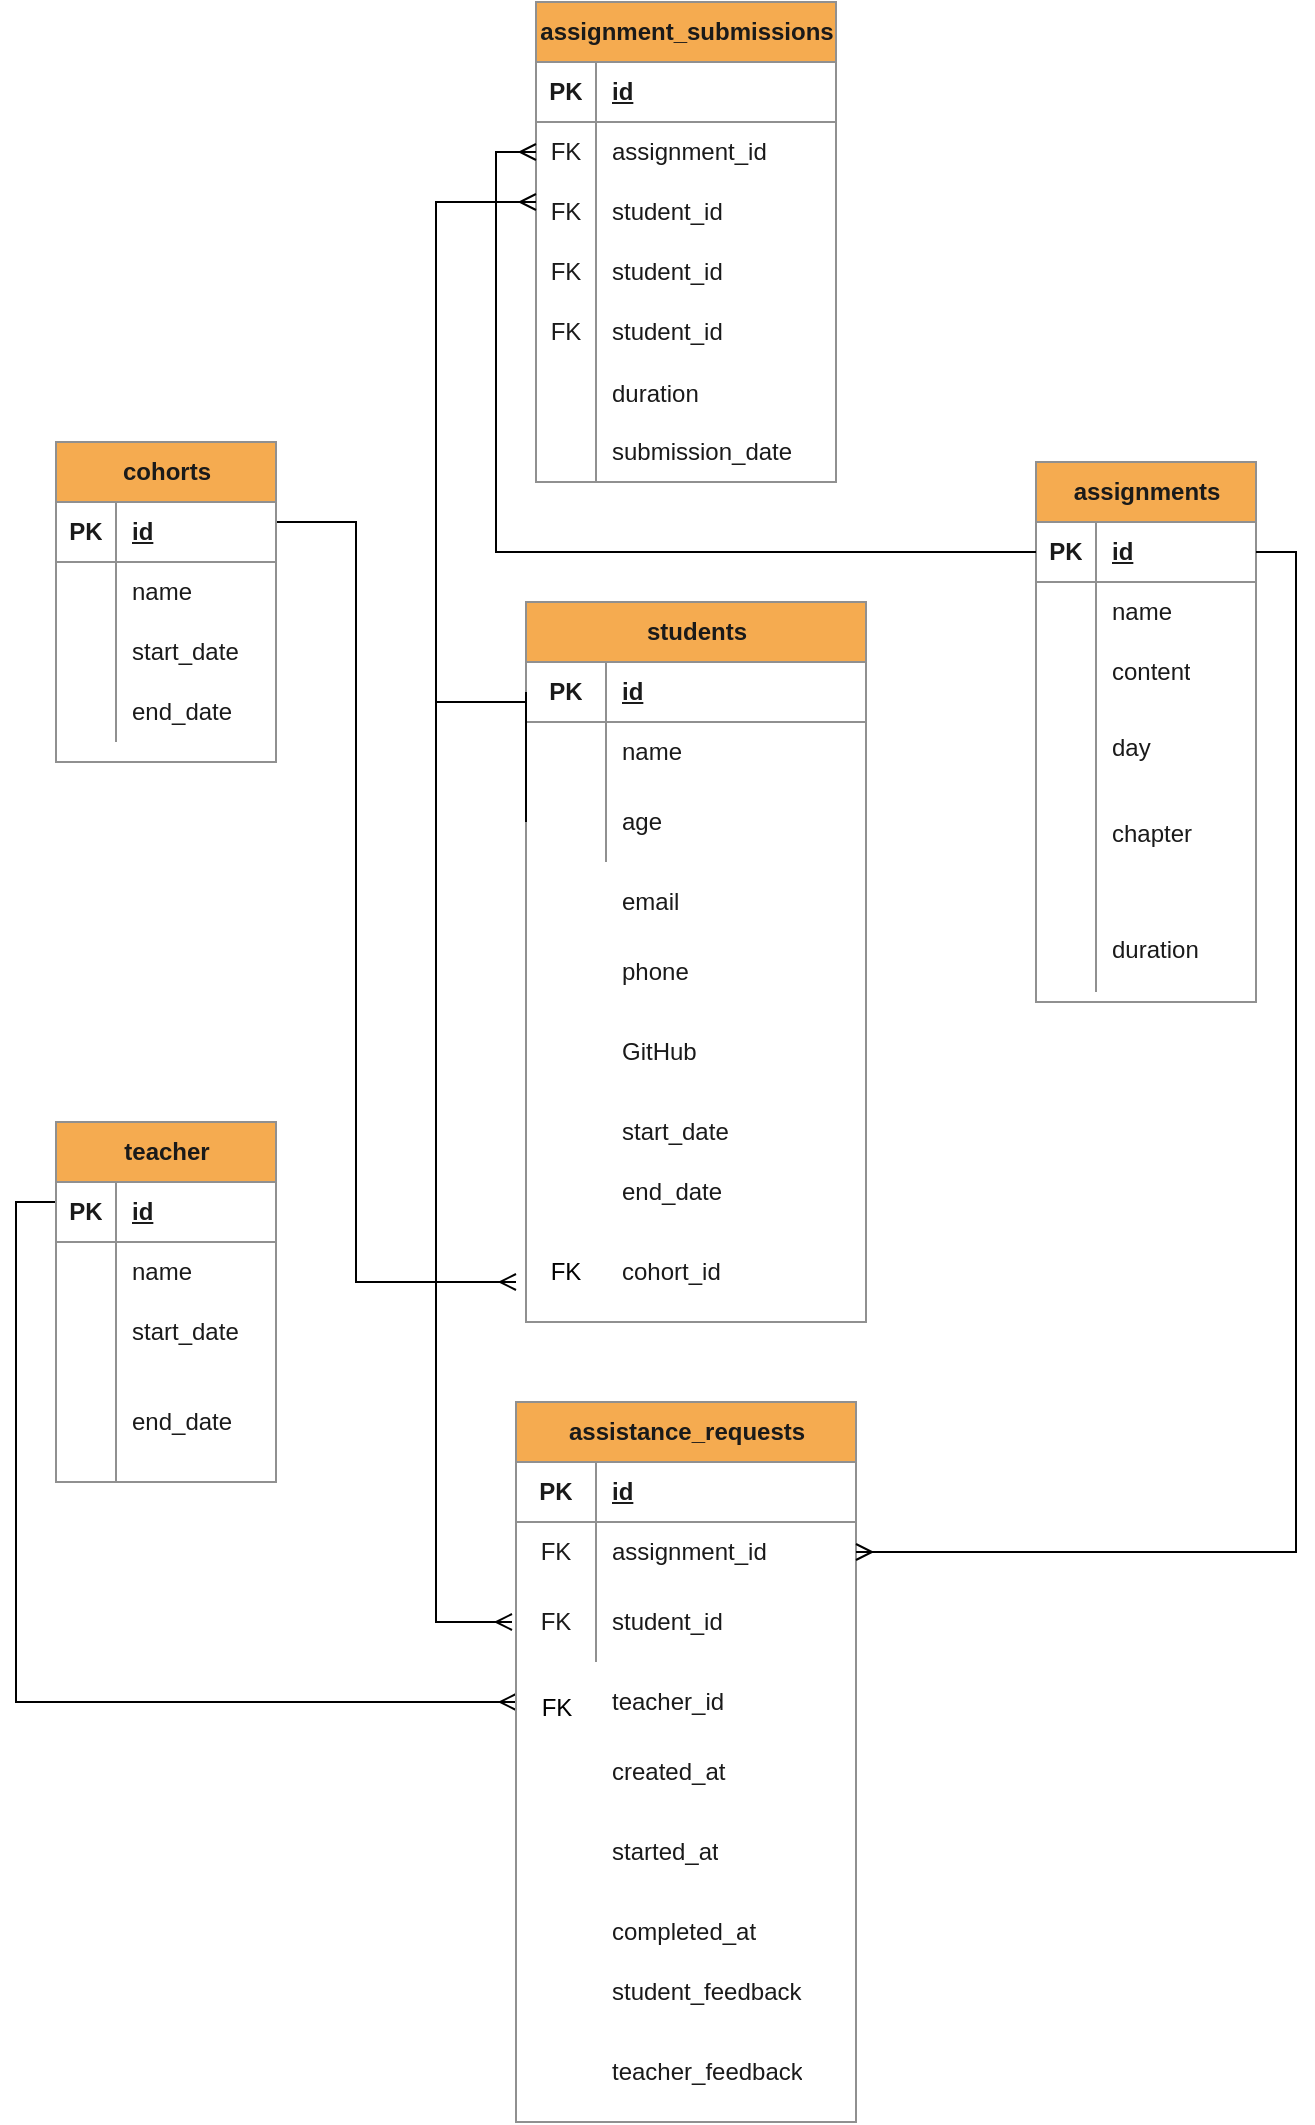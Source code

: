 <mxfile version="21.6.6" type="github">
  <diagram name="Page-1" id="BrbB62-SctLCINpABMO3">
    <mxGraphModel dx="906" dy="568" grid="1" gridSize="10" guides="1" tooltips="1" connect="1" arrows="1" fold="1" page="1" pageScale="1" pageWidth="1100" pageHeight="850" background="none" math="0" shadow="0">
      <root>
        <mxCell id="0" />
        <mxCell id="1" parent="0" />
        <mxCell id="lN2WVKWm2PBu4S2sIDYp-56" value="assignment_submissions" style="shape=table;startSize=30;container=1;collapsible=1;childLayout=tableLayout;fixedRows=1;rowLines=0;fontStyle=1;align=center;resizeLast=1;html=1;strokeColor=#909090;fontColor=#1A1A1A;fillColor=#F5AB50;" parent="1" vertex="1">
          <mxGeometry x="310" y="60" width="150" height="240" as="geometry" />
        </mxCell>
        <mxCell id="lN2WVKWm2PBu4S2sIDYp-57" value="" style="shape=tableRow;horizontal=0;startSize=0;swimlaneHead=0;swimlaneBody=0;fillColor=none;collapsible=0;dropTarget=0;points=[[0,0.5],[1,0.5]];portConstraint=eastwest;top=0;left=0;right=0;bottom=1;strokeColor=#909090;fontColor=#1A1A1A;" parent="lN2WVKWm2PBu4S2sIDYp-56" vertex="1">
          <mxGeometry y="30" width="150" height="30" as="geometry" />
        </mxCell>
        <mxCell id="lN2WVKWm2PBu4S2sIDYp-58" value="PK" style="shape=partialRectangle;connectable=0;fillColor=none;top=0;left=0;bottom=0;right=0;fontStyle=1;overflow=hidden;whiteSpace=wrap;html=1;strokeColor=#909090;fontColor=#1A1A1A;" parent="lN2WVKWm2PBu4S2sIDYp-57" vertex="1">
          <mxGeometry width="30" height="30" as="geometry">
            <mxRectangle width="30" height="30" as="alternateBounds" />
          </mxGeometry>
        </mxCell>
        <mxCell id="lN2WVKWm2PBu4S2sIDYp-59" value="id" style="shape=partialRectangle;connectable=0;fillColor=none;top=0;left=0;bottom=0;right=0;align=left;spacingLeft=6;fontStyle=5;overflow=hidden;whiteSpace=wrap;html=1;strokeColor=#909090;fontColor=#1A1A1A;" parent="lN2WVKWm2PBu4S2sIDYp-57" vertex="1">
          <mxGeometry x="30" width="120" height="30" as="geometry">
            <mxRectangle width="120" height="30" as="alternateBounds" />
          </mxGeometry>
        </mxCell>
        <mxCell id="lN2WVKWm2PBu4S2sIDYp-60" value="" style="shape=tableRow;horizontal=0;startSize=0;swimlaneHead=0;swimlaneBody=0;fillColor=none;collapsible=0;dropTarget=0;points=[[0,0.5],[1,0.5]];portConstraint=eastwest;top=0;left=0;right=0;bottom=0;strokeColor=#909090;fontColor=#1A1A1A;" parent="lN2WVKWm2PBu4S2sIDYp-56" vertex="1">
          <mxGeometry y="60" width="150" height="30" as="geometry" />
        </mxCell>
        <mxCell id="lN2WVKWm2PBu4S2sIDYp-61" value="FK" style="shape=partialRectangle;connectable=0;fillColor=none;top=0;left=0;bottom=0;right=0;editable=1;overflow=hidden;whiteSpace=wrap;html=1;strokeColor=#909090;fontColor=#1A1A1A;" parent="lN2WVKWm2PBu4S2sIDYp-60" vertex="1">
          <mxGeometry width="30" height="30" as="geometry">
            <mxRectangle width="30" height="30" as="alternateBounds" />
          </mxGeometry>
        </mxCell>
        <mxCell id="lN2WVKWm2PBu4S2sIDYp-62" value="assignment_id" style="shape=partialRectangle;connectable=0;fillColor=none;top=0;left=0;bottom=0;right=0;align=left;spacingLeft=6;overflow=hidden;whiteSpace=wrap;html=1;strokeColor=#909090;fontColor=#1A1A1A;" parent="lN2WVKWm2PBu4S2sIDYp-60" vertex="1">
          <mxGeometry x="30" width="120" height="30" as="geometry">
            <mxRectangle width="120" height="30" as="alternateBounds" />
          </mxGeometry>
        </mxCell>
        <mxCell id="fdJMJeEK8LnSichRtZKM-126" value="" style="shape=tableRow;horizontal=0;startSize=0;swimlaneHead=0;swimlaneBody=0;fillColor=none;collapsible=0;dropTarget=0;points=[[0,0.5],[1,0.5]];portConstraint=eastwest;top=0;left=0;right=0;bottom=0;strokeColor=#909090;fontColor=#1A1A1A;" parent="lN2WVKWm2PBu4S2sIDYp-56" vertex="1">
          <mxGeometry y="90" width="150" height="30" as="geometry" />
        </mxCell>
        <mxCell id="fdJMJeEK8LnSichRtZKM-127" value="FK" style="shape=partialRectangle;connectable=0;fillColor=none;top=0;left=0;bottom=0;right=0;editable=1;overflow=hidden;whiteSpace=wrap;html=1;strokeColor=#909090;fontColor=#1A1A1A;" parent="fdJMJeEK8LnSichRtZKM-126" vertex="1">
          <mxGeometry width="30" height="30" as="geometry">
            <mxRectangle width="30" height="30" as="alternateBounds" />
          </mxGeometry>
        </mxCell>
        <mxCell id="fdJMJeEK8LnSichRtZKM-128" value="student_id" style="shape=partialRectangle;connectable=0;fillColor=none;top=0;left=0;bottom=0;right=0;align=left;spacingLeft=6;overflow=hidden;whiteSpace=wrap;html=1;strokeColor=#909090;fontColor=#1A1A1A;" parent="fdJMJeEK8LnSichRtZKM-126" vertex="1">
          <mxGeometry x="30" width="120" height="30" as="geometry">
            <mxRectangle width="120" height="30" as="alternateBounds" />
          </mxGeometry>
        </mxCell>
        <mxCell id="fdJMJeEK8LnSichRtZKM-111" value="" style="shape=tableRow;horizontal=0;startSize=0;swimlaneHead=0;swimlaneBody=0;fillColor=none;collapsible=0;dropTarget=0;points=[[0,0.5],[1,0.5]];portConstraint=eastwest;top=0;left=0;right=0;bottom=0;strokeColor=#909090;fontColor=#1A1A1A;" parent="lN2WVKWm2PBu4S2sIDYp-56" vertex="1">
          <mxGeometry y="120" width="150" height="30" as="geometry" />
        </mxCell>
        <mxCell id="fdJMJeEK8LnSichRtZKM-112" value="FK" style="shape=partialRectangle;connectable=0;fillColor=none;top=0;left=0;bottom=0;right=0;editable=1;overflow=hidden;whiteSpace=wrap;html=1;strokeColor=#909090;fontColor=#1A1A1A;" parent="fdJMJeEK8LnSichRtZKM-111" vertex="1">
          <mxGeometry width="30" height="30" as="geometry">
            <mxRectangle width="30" height="30" as="alternateBounds" />
          </mxGeometry>
        </mxCell>
        <mxCell id="fdJMJeEK8LnSichRtZKM-113" value="student_id" style="shape=partialRectangle;connectable=0;fillColor=none;top=0;left=0;bottom=0;right=0;align=left;spacingLeft=6;overflow=hidden;whiteSpace=wrap;html=1;strokeColor=#909090;fontColor=#1A1A1A;" parent="fdJMJeEK8LnSichRtZKM-111" vertex="1">
          <mxGeometry x="30" width="120" height="30" as="geometry">
            <mxRectangle width="120" height="30" as="alternateBounds" />
          </mxGeometry>
        </mxCell>
        <mxCell id="lN2WVKWm2PBu4S2sIDYp-63" value="" style="shape=tableRow;horizontal=0;startSize=0;swimlaneHead=0;swimlaneBody=0;fillColor=none;collapsible=0;dropTarget=0;points=[[0,0.5],[1,0.5]];portConstraint=eastwest;top=0;left=0;right=0;bottom=0;strokeColor=#909090;fontColor=#1A1A1A;" parent="lN2WVKWm2PBu4S2sIDYp-56" vertex="1">
          <mxGeometry y="150" width="150" height="30" as="geometry" />
        </mxCell>
        <mxCell id="lN2WVKWm2PBu4S2sIDYp-64" value="FK" style="shape=partialRectangle;connectable=0;fillColor=none;top=0;left=0;bottom=0;right=0;editable=1;overflow=hidden;whiteSpace=wrap;html=1;strokeColor=#909090;fontColor=#1A1A1A;" parent="lN2WVKWm2PBu4S2sIDYp-63" vertex="1">
          <mxGeometry width="30" height="30" as="geometry">
            <mxRectangle width="30" height="30" as="alternateBounds" />
          </mxGeometry>
        </mxCell>
        <mxCell id="lN2WVKWm2PBu4S2sIDYp-65" value="student_id" style="shape=partialRectangle;connectable=0;fillColor=none;top=0;left=0;bottom=0;right=0;align=left;spacingLeft=6;overflow=hidden;whiteSpace=wrap;html=1;strokeColor=#909090;fontColor=#1A1A1A;" parent="lN2WVKWm2PBu4S2sIDYp-63" vertex="1">
          <mxGeometry x="30" width="120" height="30" as="geometry">
            <mxRectangle width="120" height="30" as="alternateBounds" />
          </mxGeometry>
        </mxCell>
        <mxCell id="lN2WVKWm2PBu4S2sIDYp-66" value="" style="shape=tableRow;horizontal=0;startSize=0;swimlaneHead=0;swimlaneBody=0;fillColor=none;collapsible=0;dropTarget=0;points=[[0,0.5],[1,0.5]];portConstraint=eastwest;top=0;left=0;right=0;bottom=0;strokeColor=#909090;fontColor=#1A1A1A;" parent="lN2WVKWm2PBu4S2sIDYp-56" vertex="1">
          <mxGeometry y="180" width="150" height="60" as="geometry" />
        </mxCell>
        <mxCell id="lN2WVKWm2PBu4S2sIDYp-67" value="" style="shape=partialRectangle;connectable=0;fillColor=none;top=0;left=0;bottom=0;right=0;editable=1;overflow=hidden;whiteSpace=wrap;html=1;strokeColor=#909090;fontColor=#1A1A1A;" parent="lN2WVKWm2PBu4S2sIDYp-66" vertex="1">
          <mxGeometry width="30" height="60" as="geometry">
            <mxRectangle width="30" height="60" as="alternateBounds" />
          </mxGeometry>
        </mxCell>
        <mxCell id="lN2WVKWm2PBu4S2sIDYp-68" value="duration&lt;br&gt;&lt;br&gt;submission_date" style="shape=partialRectangle;connectable=0;fillColor=none;top=0;left=0;bottom=0;right=0;align=left;spacingLeft=6;overflow=hidden;whiteSpace=wrap;html=1;strokeColor=#909090;fontColor=#1A1A1A;" parent="lN2WVKWm2PBu4S2sIDYp-66" vertex="1">
          <mxGeometry x="30" width="120" height="60" as="geometry">
            <mxRectangle width="120" height="60" as="alternateBounds" />
          </mxGeometry>
        </mxCell>
        <mxCell id="lN2WVKWm2PBu4S2sIDYp-69" value="assignments" style="shape=table;startSize=30;container=1;collapsible=1;childLayout=tableLayout;fixedRows=1;rowLines=0;fontStyle=1;align=center;resizeLast=1;html=1;strokeColor=#909090;fontColor=#1A1A1A;fillColor=#F5AB50;" parent="1" vertex="1">
          <mxGeometry x="560" y="290" width="110" height="270" as="geometry" />
        </mxCell>
        <mxCell id="lN2WVKWm2PBu4S2sIDYp-70" value="" style="shape=tableRow;horizontal=0;startSize=0;swimlaneHead=0;swimlaneBody=0;fillColor=none;collapsible=0;dropTarget=0;points=[[0,0.5],[1,0.5]];portConstraint=eastwest;top=0;left=0;right=0;bottom=1;strokeColor=#909090;fontColor=#1A1A1A;" parent="lN2WVKWm2PBu4S2sIDYp-69" vertex="1">
          <mxGeometry y="30" width="110" height="30" as="geometry" />
        </mxCell>
        <mxCell id="lN2WVKWm2PBu4S2sIDYp-71" value="PK" style="shape=partialRectangle;connectable=0;fillColor=none;top=0;left=0;bottom=0;right=0;fontStyle=1;overflow=hidden;whiteSpace=wrap;html=1;strokeColor=#909090;fontColor=#1A1A1A;" parent="lN2WVKWm2PBu4S2sIDYp-70" vertex="1">
          <mxGeometry width="30" height="30" as="geometry">
            <mxRectangle width="30" height="30" as="alternateBounds" />
          </mxGeometry>
        </mxCell>
        <mxCell id="lN2WVKWm2PBu4S2sIDYp-72" value="id" style="shape=partialRectangle;connectable=0;fillColor=none;top=0;left=0;bottom=0;right=0;align=left;spacingLeft=6;fontStyle=5;overflow=hidden;whiteSpace=wrap;html=1;strokeColor=#909090;fontColor=#1A1A1A;" parent="lN2WVKWm2PBu4S2sIDYp-70" vertex="1">
          <mxGeometry x="30" width="80" height="30" as="geometry">
            <mxRectangle width="80" height="30" as="alternateBounds" />
          </mxGeometry>
        </mxCell>
        <mxCell id="lN2WVKWm2PBu4S2sIDYp-73" value="" style="shape=tableRow;horizontal=0;startSize=0;swimlaneHead=0;swimlaneBody=0;fillColor=none;collapsible=0;dropTarget=0;points=[[0,0.5],[1,0.5]];portConstraint=eastwest;top=0;left=0;right=0;bottom=0;strokeColor=#909090;fontColor=#1A1A1A;" parent="lN2WVKWm2PBu4S2sIDYp-69" vertex="1">
          <mxGeometry y="60" width="110" height="30" as="geometry" />
        </mxCell>
        <mxCell id="lN2WVKWm2PBu4S2sIDYp-74" value="" style="shape=partialRectangle;connectable=0;fillColor=none;top=0;left=0;bottom=0;right=0;editable=1;overflow=hidden;whiteSpace=wrap;html=1;strokeColor=#909090;fontColor=#1A1A1A;" parent="lN2WVKWm2PBu4S2sIDYp-73" vertex="1">
          <mxGeometry width="30" height="30" as="geometry">
            <mxRectangle width="30" height="30" as="alternateBounds" />
          </mxGeometry>
        </mxCell>
        <mxCell id="lN2WVKWm2PBu4S2sIDYp-75" value="name" style="shape=partialRectangle;connectable=0;fillColor=none;top=0;left=0;bottom=0;right=0;align=left;spacingLeft=6;overflow=hidden;whiteSpace=wrap;html=1;strokeColor=#909090;fontColor=#1A1A1A;" parent="lN2WVKWm2PBu4S2sIDYp-73" vertex="1">
          <mxGeometry x="30" width="80" height="30" as="geometry">
            <mxRectangle width="80" height="30" as="alternateBounds" />
          </mxGeometry>
        </mxCell>
        <mxCell id="lN2WVKWm2PBu4S2sIDYp-76" value="" style="shape=tableRow;horizontal=0;startSize=0;swimlaneHead=0;swimlaneBody=0;fillColor=none;collapsible=0;dropTarget=0;points=[[0,0.5],[1,0.5]];portConstraint=eastwest;top=0;left=0;right=0;bottom=0;strokeColor=#909090;fontColor=#1A1A1A;" parent="lN2WVKWm2PBu4S2sIDYp-69" vertex="1">
          <mxGeometry y="90" width="110" height="30" as="geometry" />
        </mxCell>
        <mxCell id="lN2WVKWm2PBu4S2sIDYp-77" value="" style="shape=partialRectangle;connectable=0;fillColor=none;top=0;left=0;bottom=0;right=0;editable=1;overflow=hidden;whiteSpace=wrap;html=1;strokeColor=#909090;fontColor=#1A1A1A;" parent="lN2WVKWm2PBu4S2sIDYp-76" vertex="1">
          <mxGeometry width="30" height="30" as="geometry">
            <mxRectangle width="30" height="30" as="alternateBounds" />
          </mxGeometry>
        </mxCell>
        <mxCell id="lN2WVKWm2PBu4S2sIDYp-78" value="content&lt;br&gt;" style="shape=partialRectangle;connectable=0;fillColor=none;top=0;left=0;bottom=0;right=0;align=left;spacingLeft=6;overflow=hidden;whiteSpace=wrap;html=1;strokeColor=#909090;fontColor=#1A1A1A;" parent="lN2WVKWm2PBu4S2sIDYp-76" vertex="1">
          <mxGeometry x="30" width="80" height="30" as="geometry">
            <mxRectangle width="80" height="30" as="alternateBounds" />
          </mxGeometry>
        </mxCell>
        <mxCell id="lN2WVKWm2PBu4S2sIDYp-79" value="" style="shape=tableRow;horizontal=0;startSize=0;swimlaneHead=0;swimlaneBody=0;fillColor=none;collapsible=0;dropTarget=0;points=[[0,0.5],[1,0.5]];portConstraint=eastwest;top=0;left=0;right=0;bottom=0;strokeColor=#909090;fontColor=#1A1A1A;" parent="lN2WVKWm2PBu4S2sIDYp-69" vertex="1">
          <mxGeometry y="120" width="110" height="145" as="geometry" />
        </mxCell>
        <mxCell id="lN2WVKWm2PBu4S2sIDYp-80" value="" style="shape=partialRectangle;connectable=0;fillColor=none;top=0;left=0;bottom=0;right=0;editable=1;overflow=hidden;whiteSpace=wrap;html=1;strokeColor=#909090;fontColor=#1A1A1A;" parent="lN2WVKWm2PBu4S2sIDYp-79" vertex="1">
          <mxGeometry width="30" height="145" as="geometry">
            <mxRectangle width="30" height="145" as="alternateBounds" />
          </mxGeometry>
        </mxCell>
        <mxCell id="lN2WVKWm2PBu4S2sIDYp-81" value="day&lt;br&gt;&lt;br&gt;&lt;br&gt;chapter&lt;br&gt;&lt;br&gt;&lt;br&gt;&lt;br&gt;duration" style="shape=partialRectangle;connectable=0;fillColor=none;top=0;left=0;bottom=0;right=0;align=left;spacingLeft=6;overflow=hidden;whiteSpace=wrap;html=1;strokeColor=#909090;fontColor=#1A1A1A;" parent="lN2WVKWm2PBu4S2sIDYp-79" vertex="1">
          <mxGeometry x="30" width="80" height="145" as="geometry">
            <mxRectangle width="80" height="145" as="alternateBounds" />
          </mxGeometry>
        </mxCell>
        <mxCell id="fdJMJeEK8LnSichRtZKM-122" style="edgeStyle=orthogonalEdgeStyle;rounded=0;orthogonalLoop=1;jettySize=auto;html=1;entryX=0;entryY=0.5;entryDx=0;entryDy=0;endArrow=none;endFill=0;startArrow=ERmany;startFill=0;" parent="1" source="fdJMJeEK8LnSichRtZKM-71" target="fdJMJeEK8LnSichRtZKM-85" edge="1">
          <mxGeometry relative="1" as="geometry">
            <mxPoint x="310" y="874.01" as="sourcePoint" />
            <mxPoint x="33" y="490" as="targetPoint" />
            <Array as="points">
              <mxPoint x="50" y="910" />
              <mxPoint x="50" y="660" />
              <mxPoint x="70" y="660" />
            </Array>
          </mxGeometry>
        </mxCell>
        <mxCell id="fdJMJeEK8LnSichRtZKM-1" style="rounded=0;orthogonalLoop=1;jettySize=auto;html=1;exitX=0;exitY=0.5;exitDx=0;exitDy=0;startArrow=ERmany;startFill=0;entryX=0;entryY=0.5;entryDx=0;entryDy=0;endArrow=none;endFill=0;elbow=vertical;edgeStyle=orthogonalEdgeStyle;jumpStyle=none;" parent="1" source="lN2WVKWm2PBu4S2sIDYp-60" target="lN2WVKWm2PBu4S2sIDYp-70" edge="1">
          <mxGeometry relative="1" as="geometry">
            <mxPoint x="180" y="360" as="targetPoint" />
          </mxGeometry>
        </mxCell>
        <mxCell id="fdJMJeEK8LnSichRtZKM-19" value="students" style="shape=table;startSize=30;container=1;collapsible=1;childLayout=tableLayout;fixedRows=1;rowLines=0;fontStyle=1;align=center;resizeLast=1;html=1;strokeColor=#909090;fontColor=#1A1A1A;fillColor=#F5AB50;" parent="1" vertex="1">
          <mxGeometry x="305" y="360" width="170" height="360" as="geometry" />
        </mxCell>
        <mxCell id="fdJMJeEK8LnSichRtZKM-20" value="" style="shape=tableRow;horizontal=0;startSize=0;swimlaneHead=0;swimlaneBody=0;fillColor=none;collapsible=0;dropTarget=0;points=[[0,0.5],[1,0.5]];portConstraint=eastwest;top=0;left=0;right=0;bottom=1;strokeColor=#909090;fontColor=#1A1A1A;" parent="fdJMJeEK8LnSichRtZKM-19" vertex="1">
          <mxGeometry y="30" width="170" height="30" as="geometry" />
        </mxCell>
        <mxCell id="fdJMJeEK8LnSichRtZKM-21" value="PK" style="shape=partialRectangle;connectable=0;fillColor=none;top=0;left=0;bottom=0;right=0;fontStyle=1;overflow=hidden;whiteSpace=wrap;html=1;strokeColor=#909090;fontColor=#1A1A1A;" parent="fdJMJeEK8LnSichRtZKM-20" vertex="1">
          <mxGeometry width="40" height="30" as="geometry">
            <mxRectangle width="40" height="30" as="alternateBounds" />
          </mxGeometry>
        </mxCell>
        <mxCell id="fdJMJeEK8LnSichRtZKM-22" value="id" style="shape=partialRectangle;connectable=0;fillColor=none;top=0;left=0;bottom=0;right=0;align=left;spacingLeft=6;fontStyle=5;overflow=hidden;whiteSpace=wrap;html=1;strokeColor=#909090;fontColor=#1A1A1A;" parent="fdJMJeEK8LnSichRtZKM-20" vertex="1">
          <mxGeometry x="40" width="130" height="30" as="geometry">
            <mxRectangle width="130" height="30" as="alternateBounds" />
          </mxGeometry>
        </mxCell>
        <mxCell id="fdJMJeEK8LnSichRtZKM-23" value="" style="shape=tableRow;horizontal=0;startSize=0;swimlaneHead=0;swimlaneBody=0;fillColor=none;collapsible=0;dropTarget=0;points=[[0,0.5],[1,0.5]];portConstraint=eastwest;top=0;left=0;right=0;bottom=0;strokeColor=#909090;fontColor=#1A1A1A;" parent="fdJMJeEK8LnSichRtZKM-19" vertex="1">
          <mxGeometry y="60" width="170" height="30" as="geometry" />
        </mxCell>
        <mxCell id="fdJMJeEK8LnSichRtZKM-24" value="" style="shape=partialRectangle;connectable=0;fillColor=none;top=0;left=0;bottom=0;right=0;editable=1;overflow=hidden;whiteSpace=wrap;html=1;strokeColor=#909090;fontColor=#1A1A1A;" parent="fdJMJeEK8LnSichRtZKM-23" vertex="1">
          <mxGeometry width="40" height="30" as="geometry">
            <mxRectangle width="40" height="30" as="alternateBounds" />
          </mxGeometry>
        </mxCell>
        <mxCell id="fdJMJeEK8LnSichRtZKM-25" value="name" style="shape=partialRectangle;connectable=0;fillColor=none;top=0;left=0;bottom=0;right=0;align=left;spacingLeft=6;overflow=hidden;whiteSpace=wrap;html=1;strokeColor=#909090;fontColor=#1A1A1A;" parent="fdJMJeEK8LnSichRtZKM-23" vertex="1">
          <mxGeometry x="40" width="130" height="30" as="geometry">
            <mxRectangle width="130" height="30" as="alternateBounds" />
          </mxGeometry>
        </mxCell>
        <mxCell id="fdJMJeEK8LnSichRtZKM-26" value="" style="shape=tableRow;horizontal=0;startSize=0;swimlaneHead=0;swimlaneBody=0;fillColor=none;collapsible=0;dropTarget=0;points=[[0,0.5],[1,0.5]];portConstraint=eastwest;top=0;left=0;right=0;bottom=0;strokeColor=#909090;fontColor=#1A1A1A;" parent="fdJMJeEK8LnSichRtZKM-19" vertex="1">
          <mxGeometry y="90" width="170" height="40" as="geometry" />
        </mxCell>
        <mxCell id="fdJMJeEK8LnSichRtZKM-27" value="" style="shape=partialRectangle;connectable=0;fillColor=none;top=0;left=0;bottom=0;right=0;editable=1;overflow=hidden;whiteSpace=wrap;html=1;strokeColor=#909090;fontColor=#1A1A1A;" parent="fdJMJeEK8LnSichRtZKM-26" vertex="1">
          <mxGeometry width="40" height="40" as="geometry">
            <mxRectangle width="40" height="40" as="alternateBounds" />
          </mxGeometry>
        </mxCell>
        <mxCell id="fdJMJeEK8LnSichRtZKM-28" value="age" style="shape=partialRectangle;connectable=0;fillColor=none;top=0;left=0;bottom=0;right=0;align=left;spacingLeft=6;overflow=hidden;whiteSpace=wrap;html=1;strokeColor=#909090;fontColor=#1A1A1A;" parent="fdJMJeEK8LnSichRtZKM-26" vertex="1">
          <mxGeometry x="40" width="130" height="40" as="geometry">
            <mxRectangle width="130" height="40" as="alternateBounds" />
          </mxGeometry>
        </mxCell>
        <mxCell id="fdJMJeEK8LnSichRtZKM-32" value="email" style="shape=partialRectangle;connectable=0;fillColor=none;top=0;left=0;bottom=0;right=0;align=left;spacingLeft=6;overflow=hidden;whiteSpace=wrap;html=1;strokeColor=#909090;fontColor=#1A1A1A;" parent="1" vertex="1">
          <mxGeometry x="345" y="495" width="110" height="30" as="geometry">
            <mxRectangle width="110" height="30" as="alternateBounds" />
          </mxGeometry>
        </mxCell>
        <mxCell id="fdJMJeEK8LnSichRtZKM-33" value="GitHub" style="shape=partialRectangle;connectable=0;fillColor=none;top=0;left=0;bottom=0;right=0;align=left;spacingLeft=6;overflow=hidden;whiteSpace=wrap;html=1;strokeColor=#909090;fontColor=#1A1A1A;" parent="1" vertex="1">
          <mxGeometry x="345" y="570" width="110" height="30" as="geometry">
            <mxRectangle width="110" height="30" as="alternateBounds" />
          </mxGeometry>
        </mxCell>
        <mxCell id="fdJMJeEK8LnSichRtZKM-34" value="phone" style="shape=partialRectangle;connectable=0;fillColor=none;top=0;left=0;bottom=0;right=0;align=left;spacingLeft=6;overflow=hidden;whiteSpace=wrap;html=1;strokeColor=#909090;fontColor=#1A1A1A;" parent="1" vertex="1">
          <mxGeometry x="345" y="530" width="110" height="30" as="geometry">
            <mxRectangle width="110" height="30" as="alternateBounds" />
          </mxGeometry>
        </mxCell>
        <mxCell id="fdJMJeEK8LnSichRtZKM-35" value="cohort_id" style="shape=partialRectangle;connectable=0;fillColor=none;top=0;left=0;bottom=0;right=0;align=left;spacingLeft=6;overflow=hidden;whiteSpace=wrap;html=1;strokeColor=#909090;fontColor=#1A1A1A;" parent="1" vertex="1">
          <mxGeometry x="345" y="680" width="110" height="30" as="geometry">
            <mxRectangle width="110" height="30" as="alternateBounds" />
          </mxGeometry>
        </mxCell>
        <mxCell id="fdJMJeEK8LnSichRtZKM-36" value="start_date" style="shape=partialRectangle;connectable=0;fillColor=none;top=0;left=0;bottom=0;right=0;align=left;spacingLeft=6;overflow=hidden;whiteSpace=wrap;html=1;strokeColor=#909090;fontColor=#1A1A1A;" parent="1" vertex="1">
          <mxGeometry x="345" y="610" width="110" height="30" as="geometry">
            <mxRectangle width="110" height="30" as="alternateBounds" />
          </mxGeometry>
        </mxCell>
        <mxCell id="fdJMJeEK8LnSichRtZKM-37" value="end_date" style="shape=partialRectangle;connectable=0;fillColor=none;top=0;left=0;bottom=0;right=0;align=left;spacingLeft=6;overflow=hidden;whiteSpace=wrap;html=1;strokeColor=#909090;fontColor=#1A1A1A;" parent="1" vertex="1">
          <mxGeometry x="345" y="640" width="110" height="30" as="geometry">
            <mxRectangle width="110" height="30" as="alternateBounds" />
          </mxGeometry>
        </mxCell>
        <mxCell id="fdJMJeEK8LnSichRtZKM-39" value="" style="shape=partialRectangle;connectable=0;fillColor=none;top=0;left=0;bottom=0;right=0;editable=1;overflow=hidden;whiteSpace=wrap;html=1;strokeColor=#909090;fontColor=#1A1A1A;" parent="1" vertex="1">
          <mxGeometry x="315" y="620" width="40" height="30" as="geometry">
            <mxRectangle width="40" height="30" as="alternateBounds" />
          </mxGeometry>
        </mxCell>
        <mxCell id="fdJMJeEK8LnSichRtZKM-40" value="FK" style="text;html=1;strokeColor=none;fillColor=none;align=center;verticalAlign=middle;whiteSpace=wrap;rounded=0;" parent="1" vertex="1">
          <mxGeometry x="295" y="680" width="60" height="30" as="geometry" />
        </mxCell>
        <mxCell id="fdJMJeEK8LnSichRtZKM-53" style="rounded=0;orthogonalLoop=1;jettySize=auto;html=1;startArrow=ERmany;startFill=0;entryX=0;entryY=0.5;entryDx=0;entryDy=0;endArrow=none;endFill=0;elbow=vertical;edgeStyle=orthogonalEdgeStyle;jumpStyle=none;" parent="1" target="fdJMJeEK8LnSichRtZKM-26" edge="1">
          <mxGeometry relative="1" as="geometry">
            <mxPoint x="119.5" y="380" as="targetPoint" />
            <mxPoint x="310" y="160" as="sourcePoint" />
            <Array as="points">
              <mxPoint x="260" y="160" />
              <mxPoint x="260" y="410" />
              <mxPoint x="305" y="410" />
            </Array>
          </mxGeometry>
        </mxCell>
        <mxCell id="fdJMJeEK8LnSichRtZKM-54" value="assistance_requests" style="shape=table;startSize=30;container=1;collapsible=1;childLayout=tableLayout;fixedRows=1;rowLines=0;fontStyle=1;align=center;resizeLast=1;html=1;strokeColor=#909090;fontColor=#1A1A1A;fillColor=#F5AB50;" parent="1" vertex="1">
          <mxGeometry x="300" y="760" width="170" height="360" as="geometry" />
        </mxCell>
        <mxCell id="fdJMJeEK8LnSichRtZKM-55" value="" style="shape=tableRow;horizontal=0;startSize=0;swimlaneHead=0;swimlaneBody=0;fillColor=none;collapsible=0;dropTarget=0;points=[[0,0.5],[1,0.5]];portConstraint=eastwest;top=0;left=0;right=0;bottom=1;strokeColor=#909090;fontColor=#1A1A1A;" parent="fdJMJeEK8LnSichRtZKM-54" vertex="1">
          <mxGeometry y="30" width="170" height="30" as="geometry" />
        </mxCell>
        <mxCell id="fdJMJeEK8LnSichRtZKM-56" value="PK" style="shape=partialRectangle;connectable=0;fillColor=none;top=0;left=0;bottom=0;right=0;fontStyle=1;overflow=hidden;whiteSpace=wrap;html=1;strokeColor=#909090;fontColor=#1A1A1A;" parent="fdJMJeEK8LnSichRtZKM-55" vertex="1">
          <mxGeometry width="40" height="30" as="geometry">
            <mxRectangle width="40" height="30" as="alternateBounds" />
          </mxGeometry>
        </mxCell>
        <mxCell id="fdJMJeEK8LnSichRtZKM-57" value="id" style="shape=partialRectangle;connectable=0;fillColor=none;top=0;left=0;bottom=0;right=0;align=left;spacingLeft=6;fontStyle=5;overflow=hidden;whiteSpace=wrap;html=1;strokeColor=#909090;fontColor=#1A1A1A;" parent="fdJMJeEK8LnSichRtZKM-55" vertex="1">
          <mxGeometry x="40" width="130" height="30" as="geometry">
            <mxRectangle width="130" height="30" as="alternateBounds" />
          </mxGeometry>
        </mxCell>
        <mxCell id="fdJMJeEK8LnSichRtZKM-58" value="" style="shape=tableRow;horizontal=0;startSize=0;swimlaneHead=0;swimlaneBody=0;fillColor=none;collapsible=0;dropTarget=0;points=[[0,0.5],[1,0.5]];portConstraint=eastwest;top=0;left=0;right=0;bottom=0;strokeColor=#909090;fontColor=#1A1A1A;" parent="fdJMJeEK8LnSichRtZKM-54" vertex="1">
          <mxGeometry y="60" width="170" height="30" as="geometry" />
        </mxCell>
        <mxCell id="fdJMJeEK8LnSichRtZKM-59" value="FK" style="shape=partialRectangle;connectable=0;fillColor=none;top=0;left=0;bottom=0;right=0;editable=1;overflow=hidden;whiteSpace=wrap;html=1;strokeColor=#909090;fontColor=#1A1A1A;" parent="fdJMJeEK8LnSichRtZKM-58" vertex="1">
          <mxGeometry width="40" height="30" as="geometry">
            <mxRectangle width="40" height="30" as="alternateBounds" />
          </mxGeometry>
        </mxCell>
        <mxCell id="fdJMJeEK8LnSichRtZKM-60" value="assignment_id" style="shape=partialRectangle;connectable=0;fillColor=none;top=0;left=0;bottom=0;right=0;align=left;spacingLeft=6;overflow=hidden;whiteSpace=wrap;html=1;strokeColor=#909090;fontColor=#1A1A1A;" parent="fdJMJeEK8LnSichRtZKM-58" vertex="1">
          <mxGeometry x="40" width="130" height="30" as="geometry">
            <mxRectangle width="130" height="30" as="alternateBounds" />
          </mxGeometry>
        </mxCell>
        <mxCell id="fdJMJeEK8LnSichRtZKM-61" value="" style="shape=tableRow;horizontal=0;startSize=0;swimlaneHead=0;swimlaneBody=0;fillColor=none;collapsible=0;dropTarget=0;points=[[0,0.5],[1,0.5]];portConstraint=eastwest;top=0;left=0;right=0;bottom=0;strokeColor=#909090;fontColor=#1A1A1A;" parent="fdJMJeEK8LnSichRtZKM-54" vertex="1">
          <mxGeometry y="90" width="170" height="40" as="geometry" />
        </mxCell>
        <mxCell id="fdJMJeEK8LnSichRtZKM-62" value="FK" style="shape=partialRectangle;connectable=0;fillColor=none;top=0;left=0;bottom=0;right=0;editable=1;overflow=hidden;whiteSpace=wrap;html=1;strokeColor=#909090;fontColor=#1A1A1A;" parent="fdJMJeEK8LnSichRtZKM-61" vertex="1">
          <mxGeometry width="40" height="40" as="geometry">
            <mxRectangle width="40" height="40" as="alternateBounds" />
          </mxGeometry>
        </mxCell>
        <mxCell id="fdJMJeEK8LnSichRtZKM-63" value="student_id" style="shape=partialRectangle;connectable=0;fillColor=none;top=0;left=0;bottom=0;right=0;align=left;spacingLeft=6;overflow=hidden;whiteSpace=wrap;html=1;strokeColor=#909090;fontColor=#1A1A1A;" parent="fdJMJeEK8LnSichRtZKM-61" vertex="1">
          <mxGeometry x="40" width="130" height="40" as="geometry">
            <mxRectangle width="130" height="40" as="alternateBounds" />
          </mxGeometry>
        </mxCell>
        <mxCell id="fdJMJeEK8LnSichRtZKM-64" value="teacher_id" style="shape=partialRectangle;connectable=0;fillColor=none;top=0;left=0;bottom=0;right=0;align=left;spacingLeft=6;overflow=hidden;whiteSpace=wrap;html=1;strokeColor=#909090;fontColor=#1A1A1A;" parent="1" vertex="1">
          <mxGeometry x="340" y="895" width="110" height="30" as="geometry">
            <mxRectangle width="110" height="30" as="alternateBounds" />
          </mxGeometry>
        </mxCell>
        <mxCell id="fdJMJeEK8LnSichRtZKM-65" value="started_at" style="shape=partialRectangle;connectable=0;fillColor=none;top=0;left=0;bottom=0;right=0;align=left;spacingLeft=6;overflow=hidden;whiteSpace=wrap;html=1;strokeColor=#909090;fontColor=#1A1A1A;" parent="1" vertex="1">
          <mxGeometry x="340" y="970" width="110" height="30" as="geometry">
            <mxRectangle width="110" height="30" as="alternateBounds" />
          </mxGeometry>
        </mxCell>
        <mxCell id="fdJMJeEK8LnSichRtZKM-66" value="created_at" style="shape=partialRectangle;connectable=0;fillColor=none;top=0;left=0;bottom=0;right=0;align=left;spacingLeft=6;overflow=hidden;whiteSpace=wrap;html=1;strokeColor=#909090;fontColor=#1A1A1A;" parent="1" vertex="1">
          <mxGeometry x="340" y="930" width="110" height="30" as="geometry">
            <mxRectangle width="110" height="30" as="alternateBounds" />
          </mxGeometry>
        </mxCell>
        <mxCell id="fdJMJeEK8LnSichRtZKM-67" value="teacher_feedback" style="shape=partialRectangle;connectable=0;fillColor=none;top=0;left=0;bottom=0;right=0;align=left;spacingLeft=6;overflow=hidden;whiteSpace=wrap;html=1;strokeColor=#909090;fontColor=#1A1A1A;" parent="1" vertex="1">
          <mxGeometry x="340" y="1080" width="110" height="30" as="geometry">
            <mxRectangle width="110" height="30" as="alternateBounds" />
          </mxGeometry>
        </mxCell>
        <mxCell id="fdJMJeEK8LnSichRtZKM-68" value="completed_at" style="shape=partialRectangle;connectable=0;fillColor=none;top=0;left=0;bottom=0;right=0;align=left;spacingLeft=6;overflow=hidden;whiteSpace=wrap;html=1;strokeColor=#909090;fontColor=#1A1A1A;" parent="1" vertex="1">
          <mxGeometry x="340" y="1010" width="110" height="30" as="geometry">
            <mxRectangle width="110" height="30" as="alternateBounds" />
          </mxGeometry>
        </mxCell>
        <mxCell id="fdJMJeEK8LnSichRtZKM-69" value="student_feedback" style="shape=partialRectangle;connectable=0;fillColor=none;top=0;left=0;bottom=0;right=0;align=left;spacingLeft=6;overflow=hidden;whiteSpace=wrap;html=1;strokeColor=#909090;fontColor=#1A1A1A;" parent="1" vertex="1">
          <mxGeometry x="340" y="1040" width="110" height="30" as="geometry">
            <mxRectangle width="110" height="30" as="alternateBounds" />
          </mxGeometry>
        </mxCell>
        <mxCell id="fdJMJeEK8LnSichRtZKM-70" value="" style="shape=partialRectangle;connectable=0;fillColor=none;top=0;left=0;bottom=0;right=0;editable=1;overflow=hidden;whiteSpace=wrap;html=1;strokeColor=#909090;fontColor=#1A1A1A;" parent="1" vertex="1">
          <mxGeometry x="310" y="1020" width="40" height="30" as="geometry">
            <mxRectangle width="40" height="30" as="alternateBounds" />
          </mxGeometry>
        </mxCell>
        <mxCell id="fdJMJeEK8LnSichRtZKM-71" value="FK" style="text;html=1;align=center;verticalAlign=middle;resizable=0;points=[];autosize=1;strokeColor=none;fillColor=none;" parent="1" vertex="1">
          <mxGeometry x="300" y="898" width="40" height="30" as="geometry" />
        </mxCell>
        <mxCell id="fdJMJeEK8LnSichRtZKM-84" value="teacher" style="shape=table;startSize=30;container=1;collapsible=1;childLayout=tableLayout;fixedRows=1;rowLines=0;fontStyle=1;align=center;resizeLast=1;html=1;strokeColor=#909090;fontColor=#1A1A1A;fillColor=#F5AB50;" parent="1" vertex="1">
          <mxGeometry x="70" y="620" width="110" height="180" as="geometry" />
        </mxCell>
        <mxCell id="fdJMJeEK8LnSichRtZKM-85" value="" style="shape=tableRow;horizontal=0;startSize=0;swimlaneHead=0;swimlaneBody=0;fillColor=none;collapsible=0;dropTarget=0;points=[[0,0.5],[1,0.5]];portConstraint=eastwest;top=0;left=0;right=0;bottom=1;strokeColor=#909090;fontColor=#1A1A1A;" parent="fdJMJeEK8LnSichRtZKM-84" vertex="1">
          <mxGeometry y="30" width="110" height="30" as="geometry" />
        </mxCell>
        <mxCell id="fdJMJeEK8LnSichRtZKM-86" value="PK" style="shape=partialRectangle;connectable=0;fillColor=none;top=0;left=0;bottom=0;right=0;fontStyle=1;overflow=hidden;whiteSpace=wrap;html=1;strokeColor=#909090;fontColor=#1A1A1A;" parent="fdJMJeEK8LnSichRtZKM-85" vertex="1">
          <mxGeometry width="30" height="30" as="geometry">
            <mxRectangle width="30" height="30" as="alternateBounds" />
          </mxGeometry>
        </mxCell>
        <mxCell id="fdJMJeEK8LnSichRtZKM-87" value="id" style="shape=partialRectangle;connectable=0;fillColor=none;top=0;left=0;bottom=0;right=0;align=left;spacingLeft=6;fontStyle=5;overflow=hidden;whiteSpace=wrap;html=1;strokeColor=#909090;fontColor=#1A1A1A;" parent="fdJMJeEK8LnSichRtZKM-85" vertex="1">
          <mxGeometry x="30" width="80" height="30" as="geometry">
            <mxRectangle width="80" height="30" as="alternateBounds" />
          </mxGeometry>
        </mxCell>
        <mxCell id="fdJMJeEK8LnSichRtZKM-88" value="" style="shape=tableRow;horizontal=0;startSize=0;swimlaneHead=0;swimlaneBody=0;fillColor=none;collapsible=0;dropTarget=0;points=[[0,0.5],[1,0.5]];portConstraint=eastwest;top=0;left=0;right=0;bottom=0;strokeColor=#909090;fontColor=#1A1A1A;" parent="fdJMJeEK8LnSichRtZKM-84" vertex="1">
          <mxGeometry y="60" width="110" height="30" as="geometry" />
        </mxCell>
        <mxCell id="fdJMJeEK8LnSichRtZKM-89" value="" style="shape=partialRectangle;connectable=0;fillColor=none;top=0;left=0;bottom=0;right=0;editable=1;overflow=hidden;whiteSpace=wrap;html=1;strokeColor=#909090;fontColor=#1A1A1A;" parent="fdJMJeEK8LnSichRtZKM-88" vertex="1">
          <mxGeometry width="30" height="30" as="geometry">
            <mxRectangle width="30" height="30" as="alternateBounds" />
          </mxGeometry>
        </mxCell>
        <mxCell id="fdJMJeEK8LnSichRtZKM-90" value="name" style="shape=partialRectangle;connectable=0;fillColor=none;top=0;left=0;bottom=0;right=0;align=left;spacingLeft=6;overflow=hidden;whiteSpace=wrap;html=1;strokeColor=#909090;fontColor=#1A1A1A;" parent="fdJMJeEK8LnSichRtZKM-88" vertex="1">
          <mxGeometry x="30" width="80" height="30" as="geometry">
            <mxRectangle width="80" height="30" as="alternateBounds" />
          </mxGeometry>
        </mxCell>
        <mxCell id="fdJMJeEK8LnSichRtZKM-91" value="" style="shape=tableRow;horizontal=0;startSize=0;swimlaneHead=0;swimlaneBody=0;fillColor=none;collapsible=0;dropTarget=0;points=[[0,0.5],[1,0.5]];portConstraint=eastwest;top=0;left=0;right=0;bottom=0;strokeColor=#909090;fontColor=#1A1A1A;" parent="fdJMJeEK8LnSichRtZKM-84" vertex="1">
          <mxGeometry y="90" width="110" height="30" as="geometry" />
        </mxCell>
        <mxCell id="fdJMJeEK8LnSichRtZKM-92" value="" style="shape=partialRectangle;connectable=0;fillColor=none;top=0;left=0;bottom=0;right=0;editable=1;overflow=hidden;whiteSpace=wrap;html=1;strokeColor=#909090;fontColor=#1A1A1A;" parent="fdJMJeEK8LnSichRtZKM-91" vertex="1">
          <mxGeometry width="30" height="30" as="geometry">
            <mxRectangle width="30" height="30" as="alternateBounds" />
          </mxGeometry>
        </mxCell>
        <mxCell id="fdJMJeEK8LnSichRtZKM-93" value="start_date" style="shape=partialRectangle;connectable=0;fillColor=none;top=0;left=0;bottom=0;right=0;align=left;spacingLeft=6;overflow=hidden;whiteSpace=wrap;html=1;strokeColor=#909090;fontColor=#1A1A1A;" parent="fdJMJeEK8LnSichRtZKM-91" vertex="1">
          <mxGeometry x="30" width="80" height="30" as="geometry">
            <mxRectangle width="80" height="30" as="alternateBounds" />
          </mxGeometry>
        </mxCell>
        <mxCell id="fdJMJeEK8LnSichRtZKM-94" value="" style="shape=tableRow;horizontal=0;startSize=0;swimlaneHead=0;swimlaneBody=0;fillColor=none;collapsible=0;dropTarget=0;points=[[0,0.5],[1,0.5]];portConstraint=eastwest;top=0;left=0;right=0;bottom=0;strokeColor=#909090;fontColor=#1A1A1A;" parent="fdJMJeEK8LnSichRtZKM-84" vertex="1">
          <mxGeometry y="120" width="110" height="60" as="geometry" />
        </mxCell>
        <mxCell id="fdJMJeEK8LnSichRtZKM-95" value="" style="shape=partialRectangle;connectable=0;fillColor=none;top=0;left=0;bottom=0;right=0;editable=1;overflow=hidden;whiteSpace=wrap;html=1;strokeColor=#909090;fontColor=#1A1A1A;" parent="fdJMJeEK8LnSichRtZKM-94" vertex="1">
          <mxGeometry width="30" height="60" as="geometry">
            <mxRectangle width="30" height="60" as="alternateBounds" />
          </mxGeometry>
        </mxCell>
        <mxCell id="fdJMJeEK8LnSichRtZKM-96" value="end_date&lt;br&gt;" style="shape=partialRectangle;connectable=0;fillColor=none;top=0;left=0;bottom=0;right=0;align=left;spacingLeft=6;overflow=hidden;whiteSpace=wrap;html=1;strokeColor=#909090;fontColor=#1A1A1A;" parent="fdJMJeEK8LnSichRtZKM-94" vertex="1">
          <mxGeometry x="30" width="80" height="60" as="geometry">
            <mxRectangle width="80" height="60" as="alternateBounds" />
          </mxGeometry>
        </mxCell>
        <mxCell id="fdJMJeEK8LnSichRtZKM-118" style="edgeStyle=orthogonalEdgeStyle;rounded=0;orthogonalLoop=1;jettySize=auto;html=1;endArrow=ERmany;endFill=0;" parent="1" source="fdJMJeEK8LnSichRtZKM-97" edge="1">
          <mxGeometry relative="1" as="geometry">
            <mxPoint x="300" y="700" as="targetPoint" />
            <Array as="points">
              <mxPoint x="220" y="320" />
              <mxPoint x="220" y="700" />
            </Array>
          </mxGeometry>
        </mxCell>
        <mxCell id="fdJMJeEK8LnSichRtZKM-97" value="cohorts" style="shape=table;startSize=30;container=1;collapsible=1;childLayout=tableLayout;fixedRows=1;rowLines=0;fontStyle=1;align=center;resizeLast=1;html=1;strokeColor=#909090;fontColor=#1A1A1A;fillColor=#F5AB50;" parent="1" vertex="1">
          <mxGeometry x="70" y="280" width="110" height="160" as="geometry" />
        </mxCell>
        <mxCell id="fdJMJeEK8LnSichRtZKM-98" value="" style="shape=tableRow;horizontal=0;startSize=0;swimlaneHead=0;swimlaneBody=0;fillColor=none;collapsible=0;dropTarget=0;points=[[0,0.5],[1,0.5]];portConstraint=eastwest;top=0;left=0;right=0;bottom=1;strokeColor=#909090;fontColor=#1A1A1A;" parent="fdJMJeEK8LnSichRtZKM-97" vertex="1">
          <mxGeometry y="30" width="110" height="30" as="geometry" />
        </mxCell>
        <mxCell id="fdJMJeEK8LnSichRtZKM-99" value="PK" style="shape=partialRectangle;connectable=0;fillColor=none;top=0;left=0;bottom=0;right=0;fontStyle=1;overflow=hidden;whiteSpace=wrap;html=1;strokeColor=#909090;fontColor=#1A1A1A;" parent="fdJMJeEK8LnSichRtZKM-98" vertex="1">
          <mxGeometry width="30" height="30" as="geometry">
            <mxRectangle width="30" height="30" as="alternateBounds" />
          </mxGeometry>
        </mxCell>
        <mxCell id="fdJMJeEK8LnSichRtZKM-100" value="id" style="shape=partialRectangle;connectable=0;fillColor=none;top=0;left=0;bottom=0;right=0;align=left;spacingLeft=6;fontStyle=5;overflow=hidden;whiteSpace=wrap;html=1;strokeColor=#909090;fontColor=#1A1A1A;" parent="fdJMJeEK8LnSichRtZKM-98" vertex="1">
          <mxGeometry x="30" width="80" height="30" as="geometry">
            <mxRectangle width="80" height="30" as="alternateBounds" />
          </mxGeometry>
        </mxCell>
        <mxCell id="fdJMJeEK8LnSichRtZKM-101" value="" style="shape=tableRow;horizontal=0;startSize=0;swimlaneHead=0;swimlaneBody=0;fillColor=none;collapsible=0;dropTarget=0;points=[[0,0.5],[1,0.5]];portConstraint=eastwest;top=0;left=0;right=0;bottom=0;strokeColor=#909090;fontColor=#1A1A1A;" parent="fdJMJeEK8LnSichRtZKM-97" vertex="1">
          <mxGeometry y="60" width="110" height="30" as="geometry" />
        </mxCell>
        <mxCell id="fdJMJeEK8LnSichRtZKM-102" value="" style="shape=partialRectangle;connectable=0;fillColor=none;top=0;left=0;bottom=0;right=0;editable=1;overflow=hidden;whiteSpace=wrap;html=1;strokeColor=#909090;fontColor=#1A1A1A;" parent="fdJMJeEK8LnSichRtZKM-101" vertex="1">
          <mxGeometry width="30" height="30" as="geometry">
            <mxRectangle width="30" height="30" as="alternateBounds" />
          </mxGeometry>
        </mxCell>
        <mxCell id="fdJMJeEK8LnSichRtZKM-103" value="name" style="shape=partialRectangle;connectable=0;fillColor=none;top=0;left=0;bottom=0;right=0;align=left;spacingLeft=6;overflow=hidden;whiteSpace=wrap;html=1;strokeColor=#909090;fontColor=#1A1A1A;" parent="fdJMJeEK8LnSichRtZKM-101" vertex="1">
          <mxGeometry x="30" width="80" height="30" as="geometry">
            <mxRectangle width="80" height="30" as="alternateBounds" />
          </mxGeometry>
        </mxCell>
        <mxCell id="fdJMJeEK8LnSichRtZKM-104" value="" style="shape=tableRow;horizontal=0;startSize=0;swimlaneHead=0;swimlaneBody=0;fillColor=none;collapsible=0;dropTarget=0;points=[[0,0.5],[1,0.5]];portConstraint=eastwest;top=0;left=0;right=0;bottom=0;strokeColor=#909090;fontColor=#1A1A1A;" parent="fdJMJeEK8LnSichRtZKM-97" vertex="1">
          <mxGeometry y="90" width="110" height="30" as="geometry" />
        </mxCell>
        <mxCell id="fdJMJeEK8LnSichRtZKM-105" value="" style="shape=partialRectangle;connectable=0;fillColor=none;top=0;left=0;bottom=0;right=0;editable=1;overflow=hidden;whiteSpace=wrap;html=1;strokeColor=#909090;fontColor=#1A1A1A;" parent="fdJMJeEK8LnSichRtZKM-104" vertex="1">
          <mxGeometry width="30" height="30" as="geometry">
            <mxRectangle width="30" height="30" as="alternateBounds" />
          </mxGeometry>
        </mxCell>
        <mxCell id="fdJMJeEK8LnSichRtZKM-106" value="start_date" style="shape=partialRectangle;connectable=0;fillColor=none;top=0;left=0;bottom=0;right=0;align=left;spacingLeft=6;overflow=hidden;whiteSpace=wrap;html=1;strokeColor=#909090;fontColor=#1A1A1A;" parent="fdJMJeEK8LnSichRtZKM-104" vertex="1">
          <mxGeometry x="30" width="80" height="30" as="geometry">
            <mxRectangle width="80" height="30" as="alternateBounds" />
          </mxGeometry>
        </mxCell>
        <mxCell id="fdJMJeEK8LnSichRtZKM-107" value="" style="shape=tableRow;horizontal=0;startSize=0;swimlaneHead=0;swimlaneBody=0;fillColor=none;collapsible=0;dropTarget=0;points=[[0,0.5],[1,0.5]];portConstraint=eastwest;top=0;left=0;right=0;bottom=0;strokeColor=#909090;fontColor=#1A1A1A;" parent="fdJMJeEK8LnSichRtZKM-97" vertex="1">
          <mxGeometry y="120" width="110" height="30" as="geometry" />
        </mxCell>
        <mxCell id="fdJMJeEK8LnSichRtZKM-108" value="" style="shape=partialRectangle;connectable=0;fillColor=none;top=0;left=0;bottom=0;right=0;editable=1;overflow=hidden;whiteSpace=wrap;html=1;strokeColor=#909090;fontColor=#1A1A1A;" parent="fdJMJeEK8LnSichRtZKM-107" vertex="1">
          <mxGeometry width="30" height="30" as="geometry">
            <mxRectangle width="30" height="30" as="alternateBounds" />
          </mxGeometry>
        </mxCell>
        <mxCell id="fdJMJeEK8LnSichRtZKM-109" value="end_date" style="shape=partialRectangle;connectable=0;fillColor=none;top=0;left=0;bottom=0;right=0;align=left;spacingLeft=6;overflow=hidden;whiteSpace=wrap;html=1;strokeColor=#909090;fontColor=#1A1A1A;" parent="fdJMJeEK8LnSichRtZKM-107" vertex="1">
          <mxGeometry x="30" width="80" height="30" as="geometry">
            <mxRectangle width="80" height="30" as="alternateBounds" />
          </mxGeometry>
        </mxCell>
        <mxCell id="fdJMJeEK8LnSichRtZKM-114" style="edgeStyle=orthogonalEdgeStyle;rounded=0;orthogonalLoop=1;jettySize=auto;html=1;entryX=1;entryY=0.5;entryDx=0;entryDy=0;exitX=1;exitY=0.5;exitDx=0;exitDy=0;endArrow=ERmany;endFill=0;" parent="1" source="lN2WVKWm2PBu4S2sIDYp-70" target="fdJMJeEK8LnSichRtZKM-58" edge="1">
          <mxGeometry relative="1" as="geometry">
            <mxPoint x="740" y="730" as="targetPoint" />
          </mxGeometry>
        </mxCell>
        <mxCell id="fdJMJeEK8LnSichRtZKM-117" style="edgeStyle=orthogonalEdgeStyle;rounded=0;orthogonalLoop=1;jettySize=auto;html=1;endArrow=ERmany;endFill=0;startArrow=none;startFill=0;exitX=0;exitY=0.5;exitDx=0;exitDy=0;" parent="1" source="fdJMJeEK8LnSichRtZKM-20" edge="1">
          <mxGeometry relative="1" as="geometry">
            <mxPoint x="300" y="430" as="sourcePoint" />
            <mxPoint x="298" y="870" as="targetPoint" />
            <Array as="points">
              <mxPoint x="305" y="410" />
              <mxPoint x="260" y="410" />
              <mxPoint x="260" y="870" />
              <mxPoint x="298" y="870" />
            </Array>
          </mxGeometry>
        </mxCell>
      </root>
    </mxGraphModel>
  </diagram>
</mxfile>
